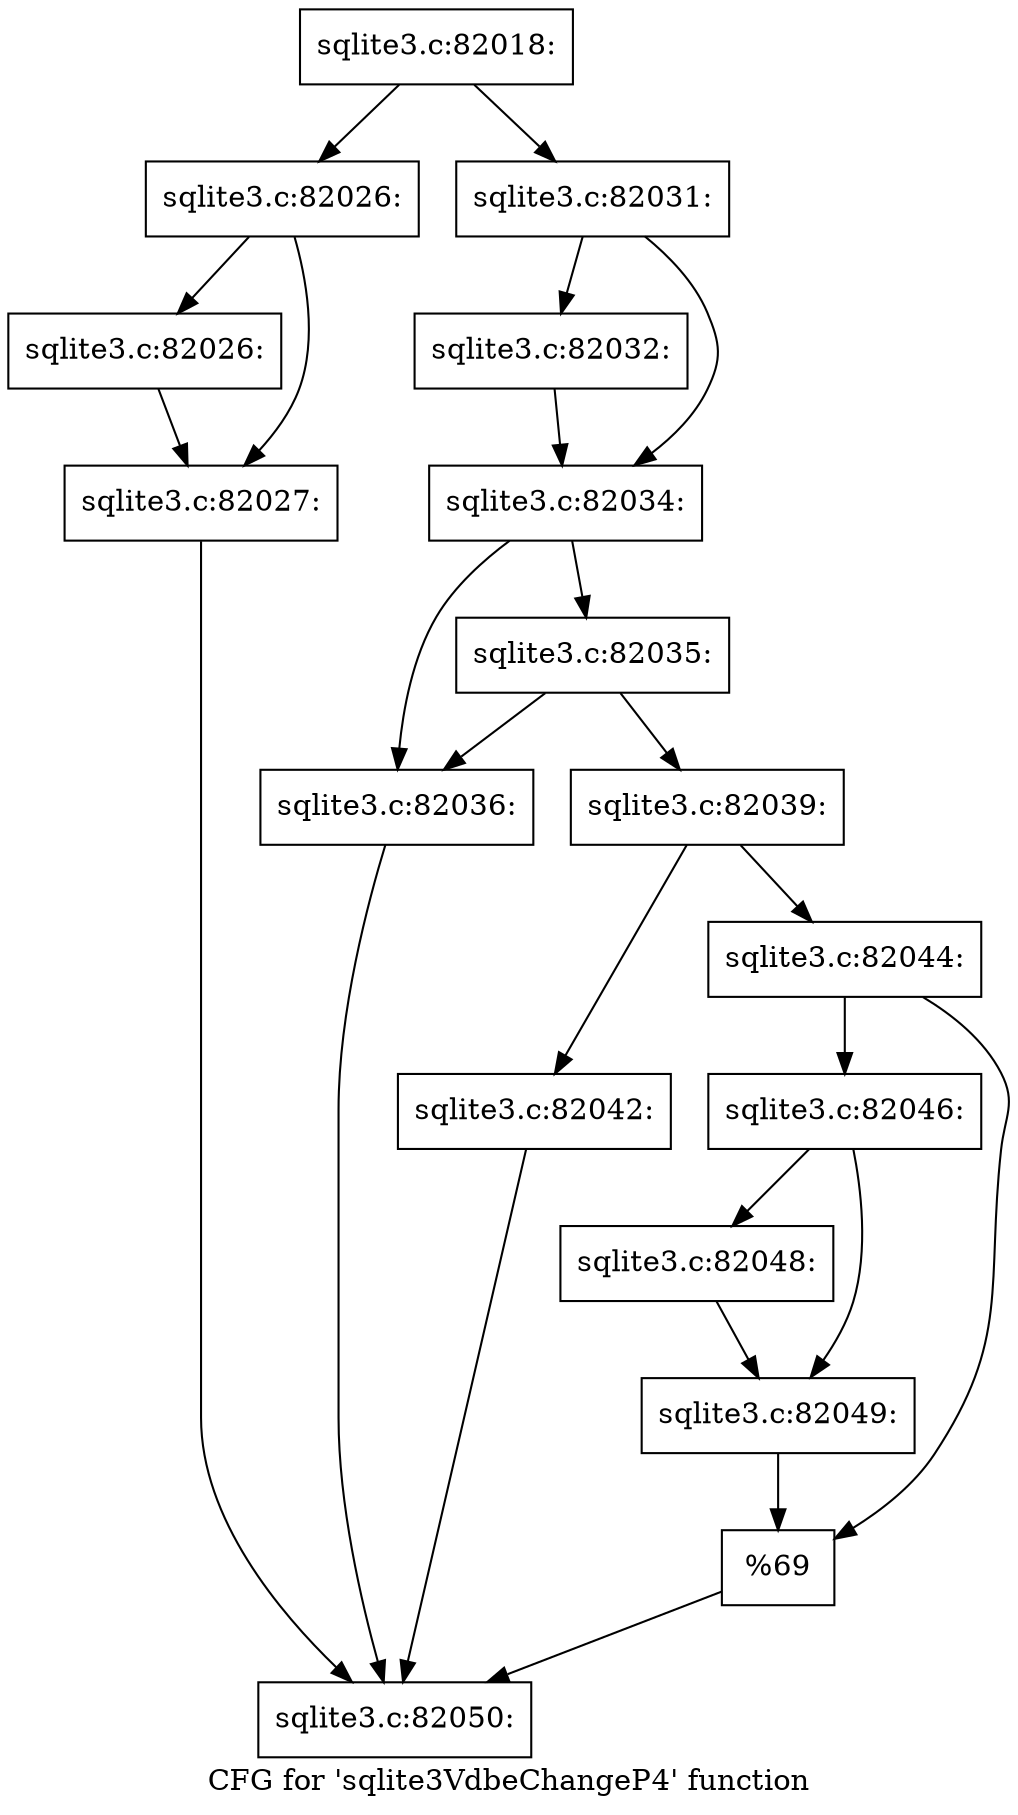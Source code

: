 digraph "CFG for 'sqlite3VdbeChangeP4' function" {
	label="CFG for 'sqlite3VdbeChangeP4' function";

	Node0x55c0f85fcb00 [shape=record,label="{sqlite3.c:82018:}"];
	Node0x55c0f85fcb00 -> Node0x55c0f85ff540;
	Node0x55c0f85fcb00 -> Node0x55c0f85ff590;
	Node0x55c0f85ff540 [shape=record,label="{sqlite3.c:82026:}"];
	Node0x55c0f85ff540 -> Node0x55c0f85ffa30;
	Node0x55c0f85ff540 -> Node0x55c0f85ffa80;
	Node0x55c0f85ffa30 [shape=record,label="{sqlite3.c:82026:}"];
	Node0x55c0f85ffa30 -> Node0x55c0f85ffa80;
	Node0x55c0f85ffa80 [shape=record,label="{sqlite3.c:82027:}"];
	Node0x55c0f85ffa80 -> Node0x55c0f8601fe0;
	Node0x55c0f85ff590 [shape=record,label="{sqlite3.c:82031:}"];
	Node0x55c0f85ff590 -> Node0x55c0f8600330;
	Node0x55c0f85ff590 -> Node0x55c0f8600380;
	Node0x55c0f8600330 [shape=record,label="{sqlite3.c:82032:}"];
	Node0x55c0f8600330 -> Node0x55c0f8600380;
	Node0x55c0f8600380 [shape=record,label="{sqlite3.c:82034:}"];
	Node0x55c0f8600380 -> Node0x55c0f86010d0;
	Node0x55c0f8600380 -> Node0x55c0f8601170;
	Node0x55c0f8601170 [shape=record,label="{sqlite3.c:82035:}"];
	Node0x55c0f8601170 -> Node0x55c0f86010d0;
	Node0x55c0f8601170 -> Node0x55c0f8601120;
	Node0x55c0f86010d0 [shape=record,label="{sqlite3.c:82036:}"];
	Node0x55c0f86010d0 -> Node0x55c0f8601fe0;
	Node0x55c0f8601120 [shape=record,label="{sqlite3.c:82039:}"];
	Node0x55c0f8601120 -> Node0x55c0f5ba5be0;
	Node0x55c0f8601120 -> Node0x55c0f86023c0;
	Node0x55c0f5ba5be0 [shape=record,label="{sqlite3.c:82042:}"];
	Node0x55c0f5ba5be0 -> Node0x55c0f8601fe0;
	Node0x55c0f86023c0 [shape=record,label="{sqlite3.c:82044:}"];
	Node0x55c0f86023c0 -> Node0x55c0f8602b10;
	Node0x55c0f86023c0 -> Node0x55c0f8602b60;
	Node0x55c0f8602b10 [shape=record,label="{sqlite3.c:82046:}"];
	Node0x55c0f8602b10 -> Node0x55c0f8603680;
	Node0x55c0f8602b10 -> Node0x55c0f86036d0;
	Node0x55c0f8603680 [shape=record,label="{sqlite3.c:82048:}"];
	Node0x55c0f8603680 -> Node0x55c0f86036d0;
	Node0x55c0f86036d0 [shape=record,label="{sqlite3.c:82049:}"];
	Node0x55c0f86036d0 -> Node0x55c0f8602b60;
	Node0x55c0f8602b60 [shape=record,label="{%69}"];
	Node0x55c0f8602b60 -> Node0x55c0f8601fe0;
	Node0x55c0f8601fe0 [shape=record,label="{sqlite3.c:82050:}"];
}
